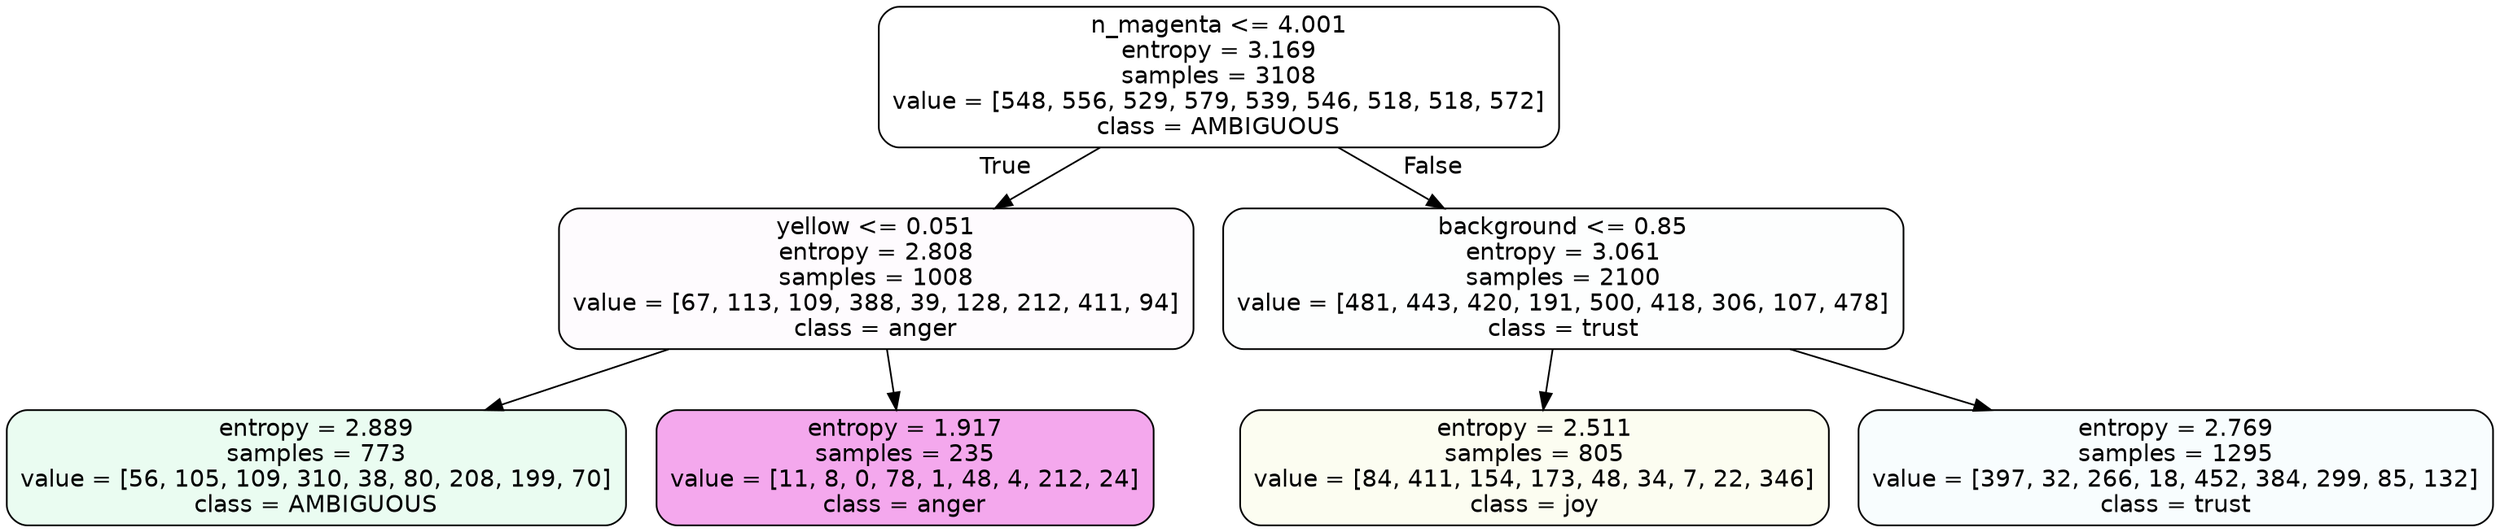 digraph Tree {
node [shape=box, style="filled, rounded", color="black", fontname=helvetica] ;
edge [fontname=helvetica] ;
0 [label="n_magenta <= 4.001\nentropy = 3.169\nsamples = 3108\nvalue = [548, 556, 529, 579, 539, 546, 518, 518, 572]\nclass = AMBIGUOUS", fillcolor="#39e58100"] ;
1 [label="yellow <= 0.051\nentropy = 2.808\nsamples = 1008\nvalue = [67, 113, 109, 388, 39, 128, 212, 411, 94]\nclass = anger", fillcolor="#e539d705"] ;
0 -> 1 [labeldistance=2.5, labelangle=45, headlabel="True"] ;
2 [label="entropy = 2.889\nsamples = 773\nvalue = [56, 105, 109, 310, 38, 80, 208, 199, 70]\nclass = AMBIGUOUS", fillcolor="#39e5811b"] ;
1 -> 2 ;
3 [label="entropy = 1.917\nsamples = 235\nvalue = [11, 8, 0, 78, 1, 48, 4, 212, 24]\nclass = anger", fillcolor="#e539d76f"] ;
1 -> 3 ;
4 [label="background <= 0.85\nentropy = 3.061\nsamples = 2100\nvalue = [481, 443, 420, 191, 500, 418, 306, 107, 478]\nclass = trust", fillcolor="#39d7e502"] ;
0 -> 4 [labeldistance=2.5, labelangle=-45, headlabel="False"] ;
5 [label="entropy = 2.511\nsamples = 805\nvalue = [84, 411, 154, 173, 48, 34, 7, 22, 346]\nclass = joy", fillcolor="#d7e53912"] ;
4 -> 5 ;
6 [label="entropy = 2.769\nsamples = 1295\nvalue = [397, 32, 266, 18, 452, 384, 299, 85, 132]\nclass = trust", fillcolor="#39d7e508"] ;
4 -> 6 ;
}